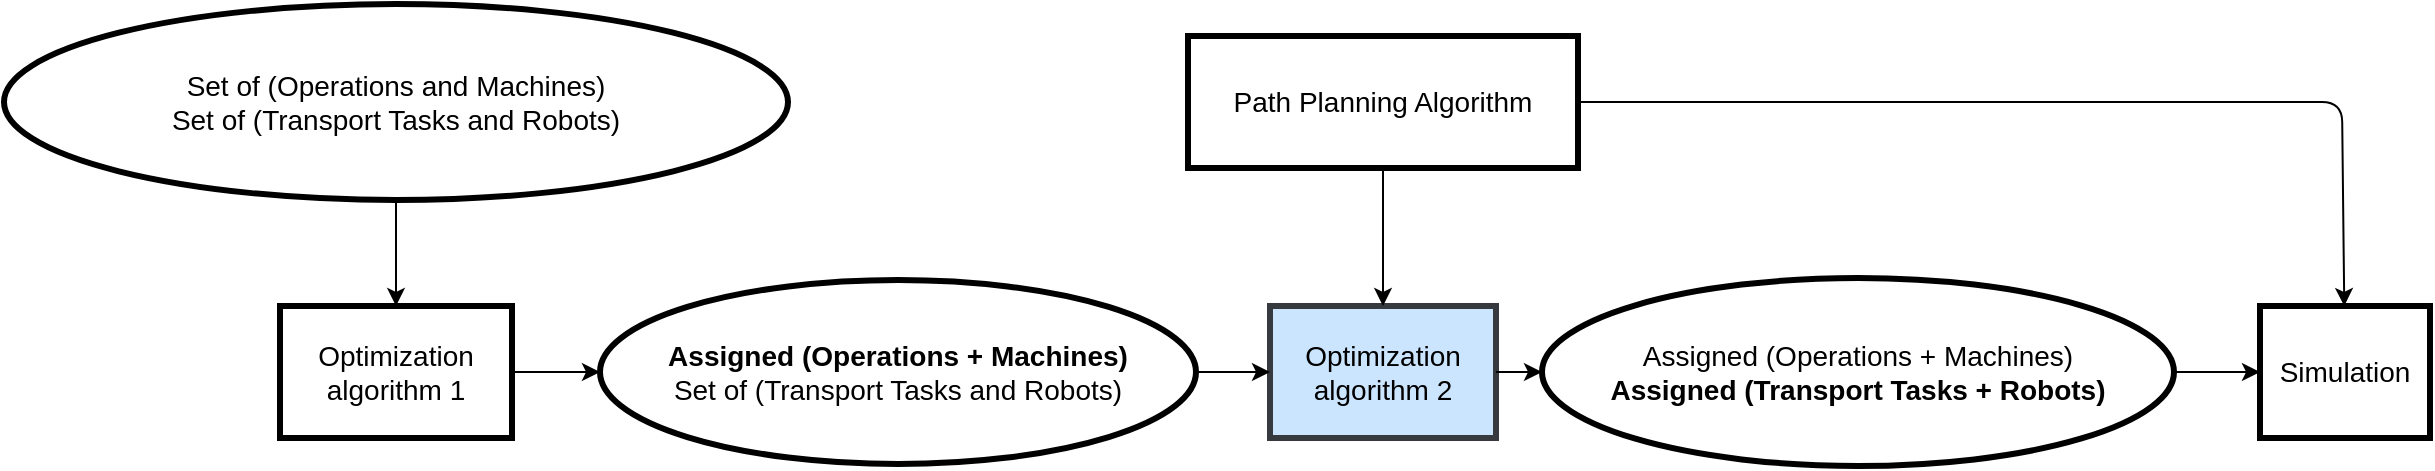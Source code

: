 <mxfile version="12.9.3" type="google"><diagram id="wAE-0VNEjBRbnY5DE958" name="Page-1"><mxGraphModel dx="1355" dy="776" grid="0" gridSize="10" guides="1" tooltips="1" connect="1" arrows="1" fold="1" page="1" pageScale="1" pageWidth="1654" pageHeight="1169" math="0" shadow="0"><root><mxCell id="0"/><mxCell id="1" parent="0"/><mxCell id="oOEDA5FeGalPS56VmV0x-1" value="&lt;font style=&quot;font-size: 14px&quot;&gt;Optimization algorithm 2&lt;/font&gt;" style="rounded=0;whiteSpace=wrap;html=1;strokeWidth=3;fillColor=#cce5ff;strokeColor=#36393d;" parent="1" vertex="1"><mxGeometry x="868" y="590" width="113" height="66" as="geometry"/></mxCell><mxCell id="oOEDA5FeGalPS56VmV0x-2" value="&lt;div style=&quot;font-size: 14px&quot;&gt;&lt;font style=&quot;font-size: 14px&quot;&gt;Path Planning Algorithm&lt;/font&gt;&lt;/div&gt;" style="rounded=0;whiteSpace=wrap;html=1;strokeWidth=3;" parent="1" vertex="1"><mxGeometry x="827" y="455" width="195" height="66" as="geometry"/></mxCell><mxCell id="oOEDA5FeGalPS56VmV0x-3" value="&lt;div style=&quot;font-size: 14px&quot;&gt;&lt;font style=&quot;font-size: 14px&quot;&gt;Set of (Operations and Machines)&lt;br&gt;&lt;/font&gt;&lt;/div&gt;&lt;div style=&quot;font-size: 14px&quot;&gt;&lt;font style=&quot;font-size: 14px&quot;&gt;Set of (Transport Tasks and Robots)&lt;br&gt;&lt;/font&gt;&lt;/div&gt;" style="ellipse;whiteSpace=wrap;html=1;strokeWidth=3;" parent="1" vertex="1"><mxGeometry x="235" y="439" width="392" height="98" as="geometry"/></mxCell><mxCell id="oOEDA5FeGalPS56VmV0x-4" value="&lt;font style=&quot;font-size: 14px&quot;&gt;Simulation&lt;/font&gt;" style="rounded=0;whiteSpace=wrap;html=1;strokeWidth=3;" parent="1" vertex="1"><mxGeometry x="1363" y="590" width="85" height="66" as="geometry"/></mxCell><mxCell id="oOEDA5FeGalPS56VmV0x-5" value="" style="endArrow=classic;html=1;" parent="1" source="oOEDA5FeGalPS56VmV0x-2" target="oOEDA5FeGalPS56VmV0x-1" edge="1"><mxGeometry width="50" height="50" relative="1" as="geometry"><mxPoint x="907" y="449" as="sourcePoint"/><mxPoint x="530" y="377" as="targetPoint"/></mxGeometry></mxCell><mxCell id="oOEDA5FeGalPS56VmV0x-6" value="" style="endArrow=classic;html=1;" parent="1" source="oOEDA5FeGalPS56VmV0x-2" target="oOEDA5FeGalPS56VmV0x-4" edge="1"><mxGeometry width="50" height="50" relative="1" as="geometry"><mxPoint x="1039.922" y="420" as="sourcePoint"/><mxPoint x="1046.998" y="539.0" as="targetPoint"/><Array as="points"><mxPoint x="1404" y="488"/></Array></mxGeometry></mxCell><mxCell id="oOEDA5FeGalPS56VmV0x-7" value="" style="endArrow=classic;html=1;" parent="1" source="oOEDA5FeGalPS56VmV0x-3" target="oOEDA5FeGalPS56VmV0x-8" edge="1"><mxGeometry width="50" height="50" relative="1" as="geometry"><mxPoint x="-47.998" y="385" as="sourcePoint"/><mxPoint x="-15" y="598.083" as="targetPoint"/></mxGeometry></mxCell><mxCell id="oOEDA5FeGalPS56VmV0x-8" value="&lt;font style=&quot;font-size: 14px&quot;&gt;Optimization algorithm 1&lt;/font&gt;" style="rounded=0;whiteSpace=wrap;html=1;strokeWidth=3;" parent="1" vertex="1"><mxGeometry x="373" y="590" width="116" height="66" as="geometry"/></mxCell><mxCell id="oOEDA5FeGalPS56VmV0x-9" value="&lt;font style=&quot;font-size: 14px&quot;&gt;&lt;b&gt;Assigned (&lt;/b&gt;&lt;b&gt;Operations&lt;/b&gt;&lt;b&gt; + Machines)&lt;/b&gt;&lt;/font&gt;&lt;div style=&quot;font-size: 14px&quot;&gt;&lt;font style=&quot;font-size: 14px&quot;&gt;Set of (Transport Tasks and Robots)&lt;br&gt;&lt;/font&gt;&lt;/div&gt;" style="ellipse;whiteSpace=wrap;html=1;strokeWidth=3;" parent="1" vertex="1"><mxGeometry x="533" y="577" width="298" height="92" as="geometry"/></mxCell><mxCell id="oOEDA5FeGalPS56VmV0x-10" value="" style="endArrow=classic;html=1;" parent="1" source="oOEDA5FeGalPS56VmV0x-8" target="oOEDA5FeGalPS56VmV0x-9" edge="1"><mxGeometry width="50" height="50" relative="1" as="geometry"><mxPoint x="488" y="699" as="sourcePoint"/><mxPoint x="576" y="699" as="targetPoint"/></mxGeometry></mxCell><mxCell id="oOEDA5FeGalPS56VmV0x-11" value="" style="endArrow=classic;html=1;" parent="1" source="oOEDA5FeGalPS56VmV0x-9" target="oOEDA5FeGalPS56VmV0x-1" edge="1"><mxGeometry width="50" height="50" relative="1" as="geometry"><mxPoint x="321" y="643" as="sourcePoint"/><mxPoint x="409" y="643" as="targetPoint"/></mxGeometry></mxCell><mxCell id="oOEDA5FeGalPS56VmV0x-12" value="&lt;font style=&quot;font-size: 14px&quot;&gt;Assigned (Operations + Machines)&lt;/font&gt;&lt;div style=&quot;font-size: 14px&quot;&gt;&lt;font style=&quot;font-size: 14px&quot;&gt;&lt;b&gt;Assigned (Transport Tasks + Robots)&lt;/b&gt;&lt;br&gt;&lt;/font&gt;&lt;/div&gt;" style="ellipse;whiteSpace=wrap;html=1;strokeWidth=3;" parent="1" vertex="1"><mxGeometry x="1004" y="576" width="316" height="94" as="geometry"/></mxCell><mxCell id="oOEDA5FeGalPS56VmV0x-13" value="" style="endArrow=classic;html=1;" parent="1" source="oOEDA5FeGalPS56VmV0x-1" target="oOEDA5FeGalPS56VmV0x-12" edge="1"><mxGeometry width="50" height="50" relative="1" as="geometry"><mxPoint x="807.0" y="633" as="sourcePoint"/><mxPoint x="870" y="633" as="targetPoint"/></mxGeometry></mxCell><mxCell id="oOEDA5FeGalPS56VmV0x-14" value="" style="endArrow=classic;html=1;" parent="1" source="oOEDA5FeGalPS56VmV0x-12" target="oOEDA5FeGalPS56VmV0x-4" edge="1"><mxGeometry width="50" height="50" relative="1" as="geometry"><mxPoint x="817.0" y="643" as="sourcePoint"/><mxPoint x="880" y="643" as="targetPoint"/></mxGeometry></mxCell></root></mxGraphModel></diagram></mxfile>